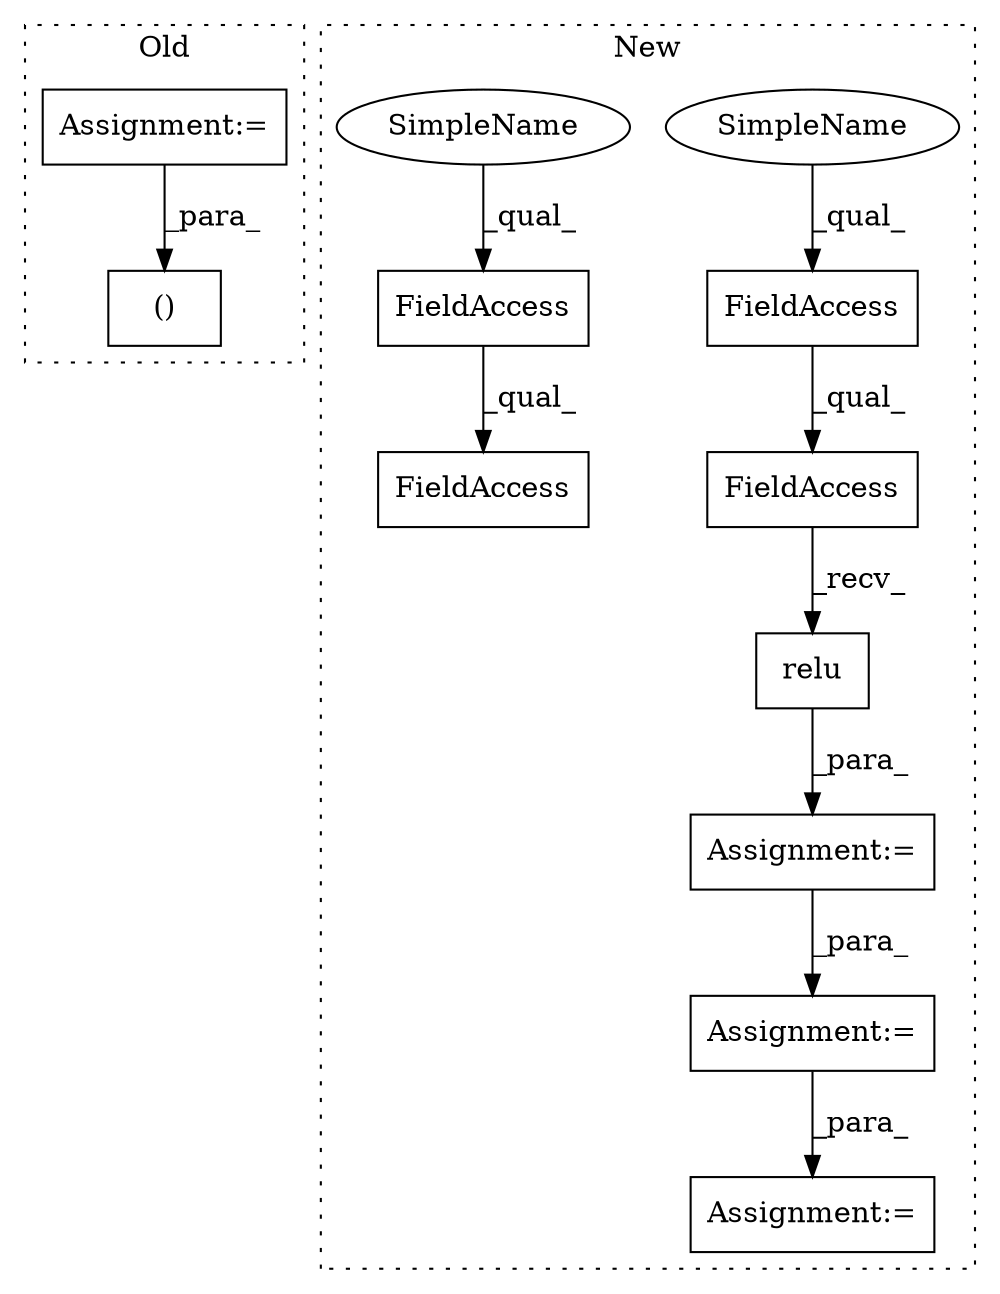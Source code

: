 digraph G {
subgraph cluster0 {
1 [label="()" a="106" s="1377" l="24" shape="box"];
7 [label="Assignment:=" a="7" s="1345" l="10" shape="box"];
label = "Old";
style="dotted";
}
subgraph cluster1 {
2 [label="relu" a="32" s="1063,1130" l="5,1" shape="box"];
3 [label="FieldAccess" a="22" s="1043" l="19" shape="box"];
4 [label="Assignment:=" a="7" s="1138" l="1" shape="box"];
5 [label="Assignment:=" a="7" s="1217" l="1" shape="box"];
6 [label="Assignment:=" a="7" s="1042" l="1" shape="box"];
8 [label="FieldAccess" a="22" s="1043" l="8" shape="box"];
9 [label="FieldAccess" a="22" s="1293" l="8" shape="box"];
10 [label="FieldAccess" a="22" s="1293" l="19" shape="box"];
11 [label="SimpleName" a="42" s="1043" l="5" shape="ellipse"];
12 [label="SimpleName" a="42" s="1293" l="5" shape="ellipse"];
label = "New";
style="dotted";
}
2 -> 6 [label="_para_"];
3 -> 2 [label="_recv_"];
4 -> 5 [label="_para_"];
6 -> 4 [label="_para_"];
7 -> 1 [label="_para_"];
8 -> 3 [label="_qual_"];
9 -> 10 [label="_qual_"];
11 -> 8 [label="_qual_"];
12 -> 9 [label="_qual_"];
}